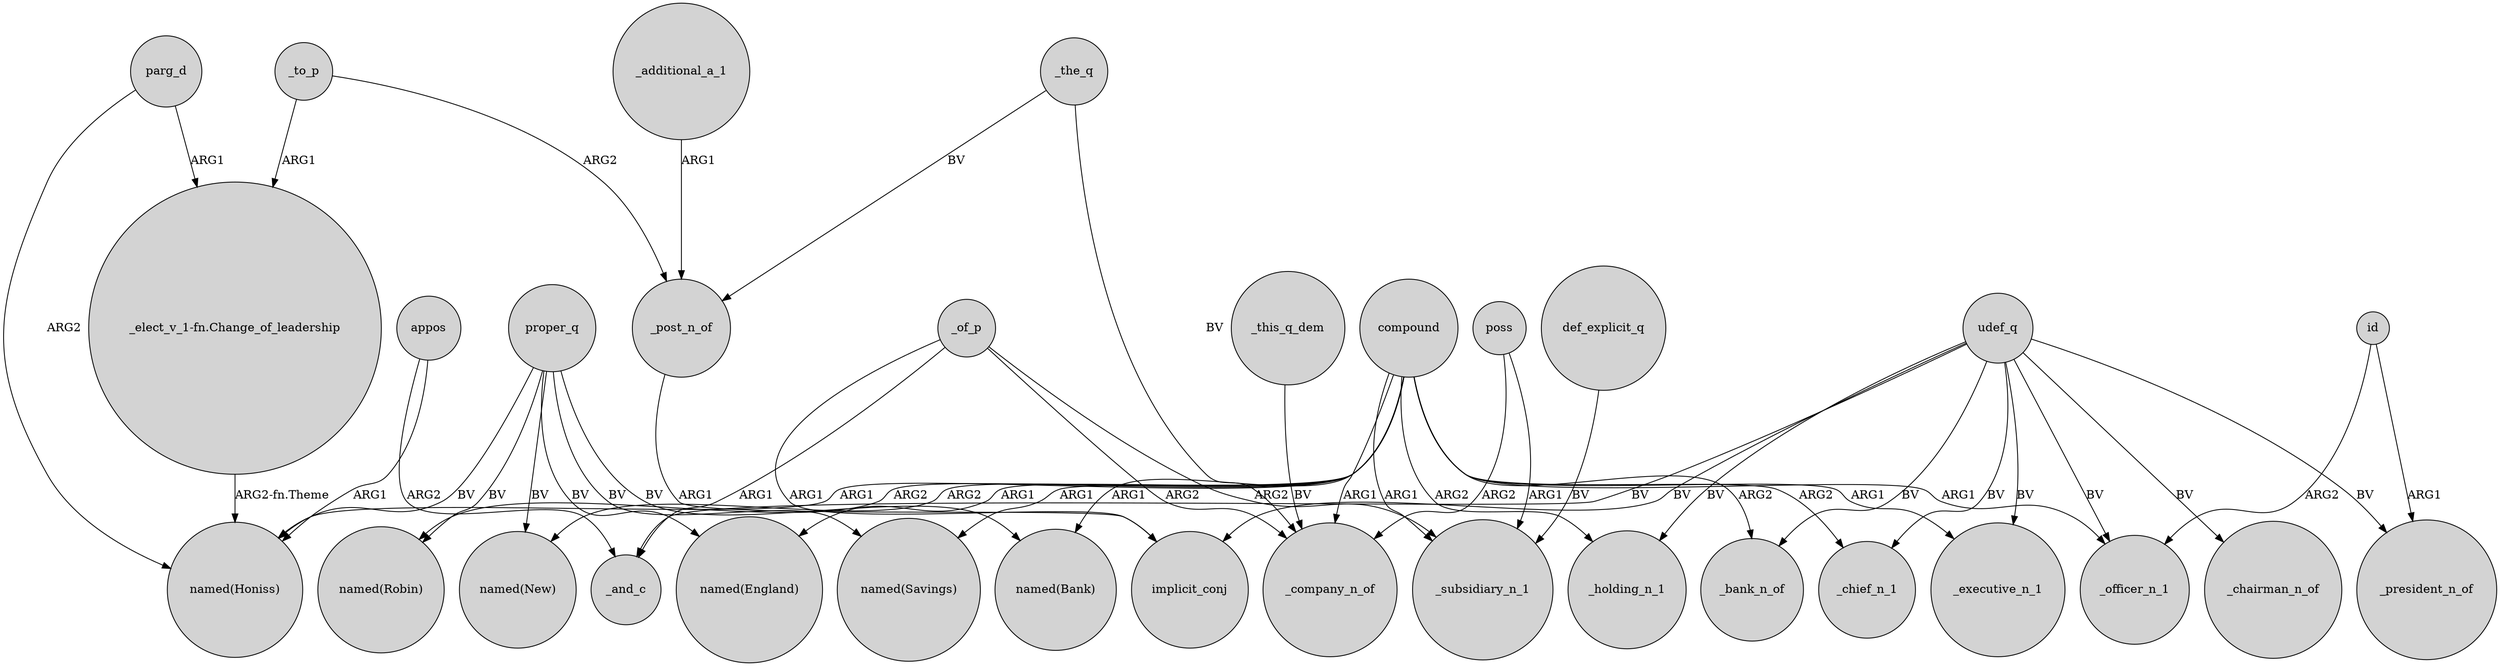 digraph {
	node [shape=circle style=filled]
	compound -> _bank_n_of [label=ARG2]
	_post_n_of -> implicit_conj [label=ARG1]
	compound -> "named(New)" [label=ARG2]
	_to_p -> "_elect_v_1-fn.Change_of_leadership" [label=ARG1]
	udef_q -> _executive_n_1 [label=BV]
	def_explicit_q -> _subsidiary_n_1 [label=BV]
	poss -> _subsidiary_n_1 [label=ARG1]
	proper_q -> "named(New)" [label=BV]
	compound -> "named(Savings)" [label=ARG1]
	_this_q_dem -> _company_n_of [label=BV]
	compound -> "named(Honiss)" [label=ARG1]
	id -> _president_n_of [label=ARG1]
	compound -> _executive_n_1 [label=ARG1]
	proper_q -> "named(England)" [label=BV]
	compound -> "named(Robin)" [label=ARG2]
	compound -> _holding_n_1 [label=ARG2]
	parg_d -> "_elect_v_1-fn.Change_of_leadership" [label=ARG1]
	udef_q -> implicit_conj [label=BV]
	proper_q -> "named(Robin)" [label=BV]
	udef_q -> _chairman_n_of [label=BV]
	_the_q -> _company_n_of [label=BV]
	compound -> _chief_n_1 [label=ARG2]
	compound -> _officer_n_1 [label=ARG1]
	parg_d -> "named(Honiss)" [label=ARG2]
	compound -> _company_n_of [label=ARG1]
	proper_q -> "named(Bank)" [label=BV]
	appos -> "named(Honiss)" [label=ARG1]
	appos -> _and_c [label=ARG2]
	udef_q -> _president_n_of [label=BV]
	id -> _officer_n_1 [label=ARG2]
	udef_q -> _chief_n_1 [label=BV]
	proper_q -> "named(Honiss)" [label=BV]
	_additional_a_1 -> _post_n_of [label=ARG1]
	udef_q -> _officer_n_1 [label=BV]
	_of_p -> implicit_conj [label=ARG1]
	_to_p -> _post_n_of [label=ARG2]
	_of_p -> _and_c [label=ARG1]
	compound -> "named(England)" [label=ARG1]
	compound -> _subsidiary_n_1 [label=ARG1]
	proper_q -> "named(Savings)" [label=BV]
	compound -> "named(Bank)" [label=ARG1]
	poss -> _company_n_of [label=ARG2]
	udef_q -> _holding_n_1 [label=BV]
	_the_q -> _post_n_of [label=BV]
	"_elect_v_1-fn.Change_of_leadership" -> "named(Honiss)" [label="ARG2-fn.Theme"]
	udef_q -> _and_c [label=BV]
	_of_p -> _company_n_of [label=ARG2]
	_of_p -> _subsidiary_n_1 [label=ARG2]
	udef_q -> _bank_n_of [label=BV]
}
